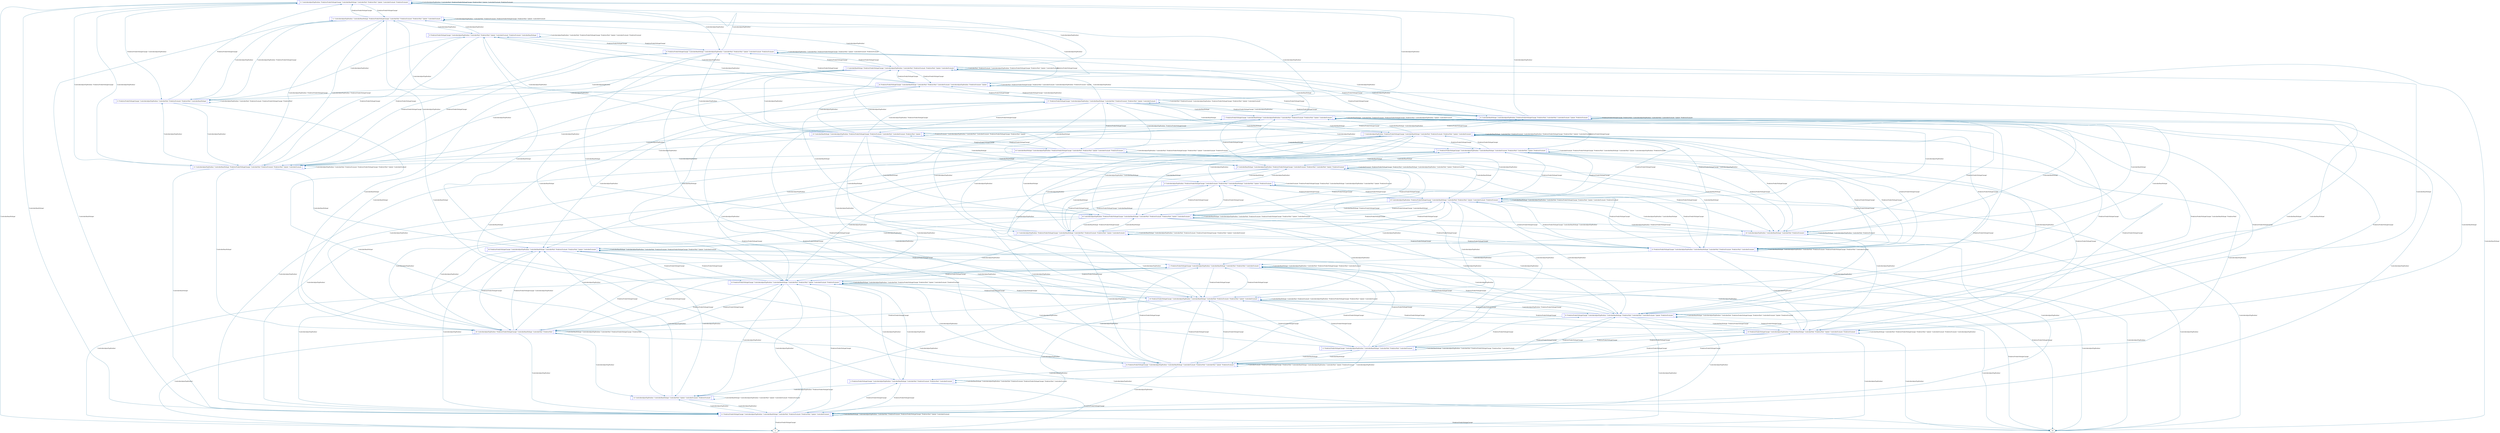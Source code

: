 digraph visited_states {
graph [nodesep=1.5, ranksep=1.5];
1 [shape = record, color = "blue", fontsize = 12, label = "|{1 'PredictorPredictVoltageChange' 'ControllerReadVoltage' 'ControllerAdjustTapPosition' 'ControllerWait' 'PredictorEvaluate' 'PredictorWait' 'Update' 'ControllerEvaluate' }|"];
3 [shape = record, color = "blue", fontsize = 12, label = "|{3 'ControllerReadVoltage' 'PredictorPredictVoltageChange' 'ControllerAdjustTapPosition' 'ControllerWait' 'PredictorEvaluate' 'PredictorWait' 'Update' 'ControllerEvaluate' }|"];
4 [shape = record, color = "blue", fontsize = 12, label = "|{4 'PredictorPredictVoltageChange' 'ControllerAdjustTapPosition' 'ControllerReadVoltage' 'ControllerWait' 'PredictorEvaluate' 'PredictorWait' 'ControllerEvaluate' }|"];
5 [shape = record, color = "blue", fontsize = 12, label = "|{5 'PredictorPredictVoltageChange' 'ControllerAdjustTapPosition' 'ControllerReadVoltage' 'ControllerWait' 'PredictorWait' 'ControllerEvaluate' }|"];
6 [shape = record, color = "blue", fontsize = 12, label = "|{6 'ControllerAdjustTapPosition' 'PredictorPredictVoltageChange' 'ControllerEvaluate' 'PredictorWait' 'ControllerReadVoltage' 'ControllerWait' 'Update' 'PredictorEvaluate' }|"];
7 [shape = record, color = "blue", fontsize = 12, label = "|{7 'ControllerAdjustTapPosition' 'PredictorPredictVoltageChange' 'ControllerReadVoltage' 'ControllerWait' 'PredictorEvaluate' 'PredictorWait' 'Update' 'ControllerEvaluate' }|"];
8 [shape = record, color = "blue", fontsize = 12, label = "|{8 'ControllerReadVoltage' 'ControllerAdjustTapPosition' 'PredictorPredictVoltageChange' 'ControllerEvaluate' 'PredictorWait' 'ControllerWait' 'Update' 'PredictorEvaluate' }|"];
9 [shape = record, color = "blue", fontsize = 12, label = "|{9 'PredictorPredictVoltageChange' 'ControllerAdjustTapPosition' 'ControllerWait' 'PredictorWait' 'Update' 'ControllerEvaluate' 'PredictorEvaluate' 'ControllerReadVoltage' }|"];
10 [shape = record, color = "blue", fontsize = 12, label = "|{10 'ControllerReadVoltage' 'ControllerAdjustTapPosition' 'PredictorPredictVoltageChange' 'PredictorEvaluate' 'ControllerWait' 'ControllerEvaluate' 'PredictorWait' 'Update' }|"];
11 [shape = record, color = "blue", fontsize = 12, label = "|{11 'ControllerAdjustTapPosition' 'ControllerReadVoltage' 'PredictorPredictVoltageChange' 'ControllerWait' 'PredictorEvaluate' 'PredictorWait' 'Update' 'ControllerEvaluate' }|"];
12 [shape = record, color = "blue", fontsize = 12, label = "|{12 'PredictorPredictVoltageChange' 'ControllerAdjustTapPosition' 'ControllerReadVoltage' 'ControllerWait' 'PredictorWait' 'ControllerEvaluate' }|"];
13 [shape = record, color = "blue", fontsize = 12, label = "|{13 'PredictorPredictVoltageChange' 'ControllerAdjustTapPosition' 'ControllerWait' 'PredictorEvaluate' 'PredictorWait' 'ControllerReadVoltage' }|"];
14 [shape = record, color = "blue", fontsize = 12, label = "|{14 'ControllerAdjustTapPosition' 'ControllerReadVoltage' 'ControllerWait' 'Update' 'ControllerEvaluate' 'PredictorEvaluate' }|"];
15 [shape = record, color = "blue", fontsize = 12, label = "|{15 'ControllerAdjustTapPosition' 'ControllerReadVoltage' 'PredictorPredictVoltageChange' 'ControllerWait' 'PredictorEvaluate' 'PredictorWait' 'Update' 'ControllerEvaluate' }|"];
16 [shape = record, color = "blue", fontsize = 12, label = "|{16 'ControllerReadVoltage' 'ControllerAdjustTapPosition' 'PredictorPredictVoltageChange' 'ControllerWait' 'PredictorWait' 'Update' 'ControllerEvaluate' 'PredictorEvaluate' }|"];
17 [shape = record, color = "blue", fontsize = 12, label = "|{17 'PredictorPredictVoltageChange' 'ControllerAdjustTapPosition' 'ControllerReadVoltage' 'ControllerEvaluate' 'PredictorWait' 'ControllerWait' 'Update' 'PredictorEvaluate' }|"];
18 [shape = record, color = "blue", fontsize = 12, label = "|{18 'ControllerAdjustTapPosition' 'ControllerReadVoltage' 'ControllerWait' 'PredictorEvaluate' }|"];
19 [shape = record, color = "blue", fontsize = 12, label = "|{19 'PredictorPredictVoltageChange' 'ControllerAdjustTapPosition' 'ControllerReadVoltage' 'ControllerWait' 'PredictorWait' 'Update' 'ControllerEvaluate' 'PredictorEvaluate' }|"];
20 [shape = record, color = "blue", fontsize = 12, label = "|{20 'PredictorPredictVoltageChange' 'ControllerAdjustTapPosition' 'ControllerReadVoltage' 'ControllerWait' 'PredictorWait' 'Update' 'ControllerEvaluate' 'PredictorEvaluate' }|"];
21 [shape = record, color = "blue", fontsize = 12, label = "|{21 'ControllerAdjustTapPosition' 'PredictorPredictVoltageChange' 'ControllerReadVoltage' 'ControllerWait' 'PredictorWait' 'Update' 'ControllerEvaluate' 'PredictorEvaluate' }|"];
22 [shape = record, color = "blue", fontsize = 12, label = "|{22 'ControllerAdjustTapPosition' 'PredictorPredictVoltageChange' 'ControllerReadVoltage' 'ControllerWait' 'PredictorEvaluate' 'PredictorWait' 'Update' 'ControllerEvaluate' }|"];
23 [shape = record, color = "blue", fontsize = 12, label = "|{23 'PredictorPredictVoltageChange' 'ControllerAdjustTapPosition' 'ControllerReadVoltage' 'ControllerWait' 'PredictorEvaluate' 'PredictorWait' 'ControllerEvaluate' }|"];
24 [shape = record, color = "blue", fontsize = 12, label = "|{24 'PredictorPredictVoltageChange' 'ControllerAdjustTapPosition' 'ControllerReadVoltage' 'ControllerEvaluate' 'PredictorWait' 'ControllerWait' 'Update' 'PredictorEvaluate' }|"];
25 [shape = record, color = "blue", fontsize = 12, label = "|{25 'ControllerReadVoltage' 'ControllerAdjustTapPosition' 'PredictorPredictVoltageChange' 'PredictorWait' 'ControllerWait' 'ControllerEvaluate' 'Update' 'PredictorEvaluate' }|"];
26 [shape = record, color = "blue", fontsize = 12, label = "|{26 'ControllerAdjustTapPosition' 'PredictorPredictVoltageChange' 'ControllerReadVoltage' 'ControllerWait' 'PredictorWait' }|"];
27 [shape = record, color = "blue", fontsize = 12, label = "|{27 'PredictorPredictVoltageChange' 'ControllerAdjustTapPosition' 'ControllerReadVoltage' 'ControllerWait' 'PredictorEvaluate' 'PredictorWait' 'Update' 'ControllerEvaluate' }|"];
28 [shape = record, color = "blue", fontsize = 12, label = "|{28 'ControllerAdjustTapPosition' 'PredictorPredictVoltageChange' 'ControllerReadVoltage' 'ControllerWait' 'PredictorEvaluate' 'PredictorWait' 'Update' 'ControllerEvaluate' }|"];
29 [shape = record, color = "blue", fontsize = 12, label = "|{29 'ControllerAdjustTapPosition' 'PredictorPredictVoltageChange' 'ControllerReadVoltage' 'ControllerWait' 'PredictorWait' 'Update' 'ControllerEvaluate' 'PredictorEvaluate' }|"];
30 [shape = record, color = "blue", fontsize = 12, label = "|{30 'PredictorPredictVoltageChange' 'ControllerAdjustTapPosition' 'ControllerReadVoltage' 'ControllerWait' 'PredictorEvaluate' 'PredictorWait' 'Update' 'ControllerEvaluate' }|"];
31 [shape = record, color = "blue", fontsize = 12, label = "|{31 'PredictorPredictVoltageChange' 'ControllerAdjustTapPosition' 'ControllerReadVoltage' 'ControllerWait' 'PredictorEvaluate' 'PredictorWait' 'Update' 'ControllerEvaluate' }|"];
32 [shape = record, color = "blue", fontsize = 12, label = "|{32 'PredictorPredictVoltageChange' 'ControllerReadVoltage' 'ControllerAdjustTapPosition' 'ControllerWait' 'PredictorWait' 'Update' 'ControllerEvaluate' 'PredictorEvaluate' }|"];
34 [shape = record, color = "blue", fontsize = 12, label = "|{34 'PredictorPredictVoltageChange' 'ControllerReadVoltage' 'ControllerWait' 'PredictorWait' 'ControllerEvaluate' 'ControllerAdjustTapPosition' 'PredictorEvaluate' 'Update' }|"];
35 [shape = record, color = "blue", fontsize = 12, label = "|{35 'PredictorPredictVoltageChange' 'ControllerAdjustTapPosition' 'ControllerReadVoltage' 'PredictorWait' 'ControllerWait' 'ControllerEvaluate' 'Update' 'PredictorEvaluate' }|"];
36 [shape = record, color = "blue", fontsize = 12, label = "|{36 'PredictorPredictVoltageChange' 'ControllerAdjustTapPosition' 'ControllerReadVoltage' 'ControllerWait' 'PredictorEvaluate' 'PredictorWait' 'Update' 'ControllerEvaluate' }|"];


10 -> 10 [color = "#006391", label="'PredictorEvaluate' 'ControllerAdjustTapPosition' 'ControllerWait' 'ControllerEvaluate' 'PredictorPredictVoltageChange' 'PredictorWait' 'Update'", fontsize=12];

10 -> 22 [color = "#006391", label="'ControllerReadVoltage'", fontsize=12];

10 -> 28 [color = "#006391", label="'ControllerReadVoltage'", fontsize=12];

10 -> 15 [color = "#006391", label="'ControllerAdjustTapPosition'", fontsize=12];

10 -> 3 [color = "#006391", label="'ControllerAdjustTapPosition'", fontsize=12];

10 -> 27 [color = "#006391", label="'ControllerAdjustTapPosition' 'PredictorPredictVoltageChange'", fontsize=12];

10 -> 16 [color = "#006391", label="'PredictorPredictVoltageChange'", fontsize=12];

22 -> 22 [color = "#006391", label="'ControllerReadVoltage' 'ControllerAdjustTapPosition' 'ControllerWait' 'PredictorEvaluate' 'PredictorPredictVoltageChange' 'PredictorWait' 'Update' 'ControllerEvaluate'", fontsize=12];

22 -> 28 [color = "#006391", label="'ControllerReadVoltage'", fontsize=12];

22 -> 36 [color = "#006391", label="'ControllerAdjustTapPosition'", fontsize=12];

22 -> 30 [color = "#006391", label="'ControllerAdjustTapPosition'", fontsize=12];

22 -> 1 [color = "#006391", label="'ControllerAdjustTapPosition'", fontsize=12];

22 -> 7 [color = "#006391", label="'ControllerAdjustTapPosition'", fontsize=12];

1 -> 1 [color = "#006391", label="'ControllerReadVoltage' 'ControllerWait' 'PredictorEvaluate' 'PredictorPredictVoltageChange' 'PredictorWait' 'ControllerAdjustTapPosition' 'Update' 'ControllerEvaluate'", fontsize=12];

1 -> 31 [color = "#006391", label="'ControllerAdjustTapPosition'", fontsize=12];

1 -> 36 [color = "#006391", label="'ControllerAdjustTapPosition'", fontsize=12];

1 -> 30 [color = "#006391", label="'ControllerAdjustTapPosition'", fontsize=12];

1 -> 19 [color = "#006391", label="'PredictorPredictVoltageChange'", fontsize=12];

1 -> 35 [color = "#006391", label="'PredictorPredictVoltageChange'", fontsize=12];

1 -> 24 [color = "#006391", label="'PredictorPredictVoltageChange'", fontsize=12];

28 -> 22 [color = "#006391", label="'ControllerReadVoltage' 'PredictorPredictVoltageChange'", fontsize=12];

28 -> 28 [color = "#006391", label="'ControllerReadVoltage' 'ControllerAdjustTapPosition' 'ControllerWait' 'PredictorEvaluate' 'PredictorPredictVoltageChange' 'PredictorWait' 'Update' 'ControllerEvaluate'", fontsize=12];

28 -> 36 [color = "#006391", label="'ControllerAdjustTapPosition'", fontsize=12];

28 -> 30 [color = "#006391", label="'ControllerAdjustTapPosition'", fontsize=12];

28 -> 1 [color = "#006391", label="'ControllerAdjustTapPosition'", fontsize=12];

28 -> 7 [color = "#006391", label="'ControllerAdjustTapPosition' 'ControllerReadVoltage'", fontsize=12];

15 -> 36 [color = "#006391", label="'ControllerReadVoltage'", fontsize=12];

15 -> 13 [color = "#006391", label="'ControllerAdjustTapPosition'", fontsize=12];

15 -> 11 [color = "#006391", label="'ControllerAdjustTapPosition' 'PredictorPredictVoltageChange'", fontsize=12];

15 -> 15 [color = "#006391", label="'ControllerAdjustTapPosition' 'ControllerWait' 'PredictorEvaluate' 'PredictorPredictVoltageChange' 'PredictorWait' 'Update' 'ControllerEvaluate'", fontsize=12];

15 -> 32 [color = "#006391", label="'PredictorPredictVoltageChange'", fontsize=12];

15 -> 9 [color = "#006391", label="'PredictorPredictVoltageChange'", fontsize=12];

3 -> 30 [color = "#006391", label="'ControllerReadVoltage'", fontsize=12];

3 -> 13 [color = "#006391", label="'ControllerAdjustTapPosition'", fontsize=12];

3 -> 11 [color = "#006391", label="'ControllerAdjustTapPosition'", fontsize=12];

3 -> 15 [color = "#006391", label="'ControllerAdjustTapPosition'", fontsize=12];

3 -> 3 [color = "#006391", label="'ControllerWait' 'PredictorEvaluate' 'ControllerAdjustTapPosition' 'PredictorPredictVoltageChange' 'PredictorWait' 'Update' 'ControllerEvaluate'", fontsize=12];

3 -> 1 [color = "#006391", label="'ControllerReadVoltage'", fontsize=12];

27 -> 1 [color = "#006391", label="'ControllerReadVoltage'", fontsize=12];

27 -> 11 [color = "#006391", label="'ControllerAdjustTapPosition'", fontsize=12];

27 -> 15 [color = "#006391", label="'ControllerAdjustTapPosition'", fontsize=12];

27 -> 3 [color = "#006391", label="'ControllerAdjustTapPosition'", fontsize=12];

27 -> 27 [color = "#006391", label="'ControllerWait' 'PredictorEvaluate' 'ControllerAdjustTapPosition' 'PredictorPredictVoltageChange' 'PredictorWait' 'Update' 'ControllerEvaluate'", fontsize=12];

27 -> 7 [color = "#006391", label="'ControllerReadVoltage'", fontsize=12];

27 -> 25 [color = "#006391", label="'PredictorPredictVoltageChange' 'ControllerAdjustTapPosition'", fontsize=12];

27 -> 10 [color = "#006391", label="'PredictorPredictVoltageChange'", fontsize=12];

27 -> 28 [color = "#006391", label="'ControllerReadVoltage'", fontsize=12];

16 -> 29 [color = "#006391", label="'ControllerReadVoltage'", fontsize=12];

16 -> 28 [color = "#006391", label="'ControllerReadVoltage'", fontsize=12];

16 -> 15 [color = "#006391", label="'ControllerAdjustTapPosition'", fontsize=12];

16 -> 3 [color = "#006391", label="'ControllerAdjustTapPosition'", fontsize=12];

16 -> 25 [color = "#006391", label="'ControllerAdjustTapPosition'", fontsize=12];

16 -> 27 [color = "#006391", label="'ControllerAdjustTapPosition' 'PredictorPredictVoltageChange'", fontsize=12];

16 -> 16 [color = "#006391", label="'ControllerAdjustTapPosition' 'ControllerWait' 'PredictorPredictVoltageChange' 'PredictorWait' 'Update' 'ControllerEvaluate' 'PredictorEvaluate'", fontsize=12];

16 -> 10 [color = "#006391", label="'PredictorPredictVoltageChange'", fontsize=12];

16 -> 23 [color = "#006391", label="'ControllerReadVoltage'", fontsize=12];

16 -> 32 [color = "#006391", label="'ControllerAdjustTapPosition'", fontsize=12];

36 -> 36 [color = "#006391", label="'ControllerReadVoltage' 'ControllerAdjustTapPosition' 'ControllerWait' 'PredictorEvaluate' 'PredictorPredictVoltageChange' 'PredictorWait' 'Update' 'ControllerEvaluate'", fontsize=12];

36 -> 14 [color = "#006391", label="'ControllerAdjustTapPosition'", fontsize=12];

36 -> 31 [color = "#006391", label="'ControllerAdjustTapPosition'", fontsize=12];

30 -> 30 [color = "#006391", label="'ControllerReadVoltage' 'ControllerWait' 'PredictorEvaluate' 'ControllerAdjustTapPosition' 'PredictorPredictVoltageChange' 'PredictorWait' 'Update' 'ControllerEvaluate'", fontsize=12];

30 -> 14 [color = "#006391", label="'ControllerAdjustTapPosition'", fontsize=12];

30 -> 31 [color = "#006391", label="'ControllerAdjustTapPosition'", fontsize=12];

30 -> 36 [color = "#006391", label="'ControllerAdjustTapPosition'", fontsize=12];

7 -> 7 [color = "#006391", label="'ControllerReadVoltage' 'ControllerWait' 'PredictorEvaluate' 'ControllerAdjustTapPosition' 'PredictorPredictVoltageChange' 'PredictorWait' 'Update' 'ControllerEvaluate'", fontsize=12];

7 -> 1 [color = "#006391", label="'ControllerReadVoltage' 'ControllerAdjustTapPosition'", fontsize=12];

7 -> 31 [color = "#006391", label="'ControllerAdjustTapPosition'", fontsize=12];

7 -> 36 [color = "#006391", label="'ControllerAdjustTapPosition'", fontsize=12];

7 -> 30 [color = "#006391", label="'ControllerAdjustTapPosition'", fontsize=12];

7 -> 28 [color = "#006391", label="'ControllerReadVoltage'", fontsize=12];

30 -> 5 [color = "#006391", label="'PredictorPredictVoltageChange'", fontsize=12];

30 -> 35 [color = "#006391", label="'PredictorPredictVoltageChange'", fontsize=12];

30 -> 24 [color = "#006391", label="'PredictorPredictVoltageChange'", fontsize=12];

7 -> 23 [color = "#006391", label="'PredictorPredictVoltageChange'", fontsize=12];

7 -> 29 [color = "#006391", label="'PredictorPredictVoltageChange'", fontsize=12];

7 -> 17 [color = "#006391", label="'PredictorPredictVoltageChange'", fontsize=12];

22 -> 23 [color = "#006391", label="'PredictorPredictVoltageChange'", fontsize=12];

22 -> 29 [color = "#006391", label="'PredictorPredictVoltageChange'", fontsize=12];

22 -> 6 [color = "#006391", label="'PredictorPredictVoltageChange' 'ControllerReadVoltage'", fontsize=12];

17 -> 17 [color = "#006391", label="'ControllerEvaluate' 'PredictorPredictVoltageChange' 'PredictorWait' 'ControllerReadVoltage' 'ControllerWait' 'Update' 'ControllerAdjustTapPosition' 'PredictorEvaluate'", fontsize=12];

17 -> 23 [color = "#006391", label="'PredictorPredictVoltageChange'", fontsize=12];

17 -> 29 [color = "#006391", label="'PredictorPredictVoltageChange'", fontsize=12];

17 -> 7 [color = "#006391", label="'PredictorPredictVoltageChange'", fontsize=12];

31 -> 31 [color = "#006391", label="'ControllerReadVoltage' 'ControllerAdjustTapPosition' 'ControllerWait' 'PredictorEvaluate' 'PredictorPredictVoltageChange' 'PredictorWait' 'Update' 'ControllerEvaluate'", fontsize=12];

31 -> 14 [color = "#006391", label="'ControllerAdjustTapPosition'", fontsize=12];

31 -> 36 [color = "#006391", label="'ControllerAdjustTapPosition'", fontsize=12];

31 -> 2 [color = "#006391", label="'PredictorPredictVoltageChange'", fontsize=12];

31 -> 4 [color = "#006391", label="'PredictorPredictVoltageChange'", fontsize=12];

1 -> 12 [color = "#006391", label="'PredictorPredictVoltageChange'", fontsize=12];

12 -> 24 [color = "#006391", label="'ControllerReadVoltage'", fontsize=12];

12 -> 12 [color = "#006391", label="'ControllerReadVoltage' 'ControllerAdjustTapPosition' 'ControllerWait' 'PredictorPredictVoltageChange' 'PredictorWait' 'ControllerEvaluate'", fontsize=12];

12 -> 4 [color = "#006391", label="'ControllerAdjustTapPosition'", fontsize=12];

12 -> 20 [color = "#006391", label="'ControllerAdjustTapPosition'", fontsize=12];

12 -> 19 [color = "#006391", label="'PredictorPredictVoltageChange'", fontsize=12];

12 -> 35 [color = "#006391", label="'PredictorPredictVoltageChange'", fontsize=12];

12 -> 1 [color = "#006391", label="'PredictorPredictVoltageChange'", fontsize=12];

31 -> 33 [color = "#006391", label="'PredictorPredictVoltageChange'", fontsize=12];

31 -> 20 [color = "#006391", label="'PredictorPredictVoltageChange'", fontsize=12];

36 -> 33 [color = "#006391", label="'PredictorPredictVoltageChange'", fontsize=12];

36 -> 26 [color = "#006391", label="'PredictorPredictVoltageChange'", fontsize=12];

36 -> 20 [color = "#006391", label="'PredictorPredictVoltageChange'", fontsize=12];

36 -> 5 [color = "#006391", label="'PredictorPredictVoltageChange'", fontsize=12];

30 -> 26 [color = "#006391", label="'PredictorPredictVoltageChange'", fontsize=12];

30 -> 20 [color = "#006391", label="'PredictorPredictVoltageChange'", fontsize=12];

5 -> 5 [color = "#006391", label="'ControllerReadVoltage' 'ControllerAdjustTapPosition' 'ControllerWait' 'PredictorPredictVoltageChange' 'PredictorWait' 'ControllerEvaluate'", fontsize=12];

5 -> 2 [color = "#006391", label="'ControllerAdjustTapPosition'", fontsize=12];

5 -> 33 [color = "#006391", label="'ControllerAdjustTapPosition'", fontsize=12];

5 -> 26 [color = "#006391", label="'PredictorPredictVoltageChange'", fontsize=12];

5 -> 30 [color = "#006391", label="'PredictorPredictVoltageChange'", fontsize=12];

5 -> 20 [color = "#006391", label="'PredictorPredictVoltageChange'", fontsize=12];

30 -> 19 [color = "#006391", label="'PredictorPredictVoltageChange'", fontsize=12];

19 -> 19 [color = "#006391", label="'ControllerReadVoltage' 'ControllerWait' 'PredictorPredictVoltageChange' 'PredictorWait' 'Update' 'ControllerEvaluate' 'PredictorEvaluate' 'ControllerAdjustTapPosition'", fontsize=12];

19 -> 2 [color = "#006391", label="'ControllerAdjustTapPosition'", fontsize=12];

19 -> 33 [color = "#006391", label="'ControllerAdjustTapPosition'", fontsize=12];

19 -> 5 [color = "#006391", label="'ControllerAdjustTapPosition'", fontsize=12];

19 -> 35 [color = "#006391", label="'PredictorPredictVoltageChange'", fontsize=12];

19 -> 30 [color = "#006391", label="'PredictorPredictVoltageChange'", fontsize=12];

19 -> 24 [color = "#006391", label="'PredictorPredictVoltageChange'", fontsize=12];

24 -> 24 [color = "#006391", label="'ControllerEvaluate' 'PredictorPredictVoltageChange' 'PredictorWait' 'ControllerReadVoltage' 'ControllerAdjustTapPosition' 'ControllerWait' 'Update' 'PredictorEvaluate'", fontsize=12];

24 -> 19 [color = "#006391", label="'PredictorPredictVoltageChange'", fontsize=12];

24 -> 35 [color = "#006391", label="'PredictorPredictVoltageChange'", fontsize=12];

24 -> 30 [color = "#006391", label="'PredictorPredictVoltageChange'", fontsize=12];

19 -> 1 [color = "#006391", label="'PredictorPredictVoltageChange'", fontsize=12];

35 -> 35 [color = "#006391", label="'ControllerReadVoltage' 'ControllerAdjustTapPosition' 'ControllerWait' 'PredictorPredictVoltageChange' 'PredictorWait' 'ControllerEvaluate' 'Update' 'PredictorEvaluate'", fontsize=12];

35 -> 19 [color = "#006391", label="'ControllerReadVoltage' 'PredictorPredictVoltageChange'", fontsize=12];

35 -> 2 [color = "#006391", label="'ControllerAdjustTapPosition'", fontsize=12];

35 -> 33 [color = "#006391", label="'ControllerAdjustTapPosition'", fontsize=12];

35 -> 26 [color = "#006391", label="'ControllerAdjustTapPosition'", fontsize=12];

35 -> 1 [color = "#006391", label="'PredictorPredictVoltageChange' 'ControllerReadVoltage' 'PredictorWait'", fontsize=12];

35 -> 24 [color = "#006391", label="'PredictorPredictVoltageChange'", fontsize=12];

35 -> 31 [color = "#006391", label="'ControllerAdjustTapPosition'", fontsize=12];

35 -> 36 [color = "#006391", label="'ControllerAdjustTapPosition'", fontsize=12];

35 -> 30 [color = "#006391", label="'ControllerAdjustTapPosition' 'PredictorPredictVoltageChange'", fontsize=12];

24 -> 1 [color = "#006391", label="'PredictorPredictVoltageChange'", fontsize=12];

24 -> 12 [color = "#006391", label="'ControllerReadVoltage'", fontsize=12];

24 -> 4 [color = "#006391", label="'ControllerAdjustTapPosition'", fontsize=12];

24 -> 31 [color = "#006391", label="'ControllerAdjustTapPosition'", fontsize=12];

24 -> 20 [color = "#006391", label="'ControllerAdjustTapPosition'", fontsize=12];

1 -> 7 [color = "#006391", label="'ControllerReadVoltage'", fontsize=12];

4 -> 4 [color = "#006391", label="'ControllerReadVoltage' 'ControllerAdjustTapPosition' 'ControllerWait' 'PredictorEvaluate' 'PredictorPredictVoltageChange' 'PredictorWait' 'ControllerEvaluate'", fontsize=12];

4 -> 14 [color = "#006391", label="'ControllerAdjustTapPosition' 'PredictorPredictVoltageChange'", fontsize=12];

4 -> 20 [color = "#006391", label="'ControllerAdjustTapPosition'", fontsize=12];

4 -> 2 [color = "#006391", label="'PredictorPredictVoltageChange'", fontsize=12];

28 -> 23 [color = "#006391", label="'PredictorPredictVoltageChange'", fontsize=12];

28 -> 29 [color = "#006391", label="'PredictorPredictVoltageChange' 'ControllerReadVoltage'", fontsize=12];

28 -> 6 [color = "#006391", label="'PredictorPredictVoltageChange'", fontsize=12];

28 -> 26 [color = "#006391", label="'ControllerAdjustTapPosition'", fontsize=12];

28 -> 18 [color = "#006391", label="'ControllerAdjustTapPosition' 'PredictorPredictVoltageChange'", fontsize=12];

6 -> 6 [color = "#006391", label="'ControllerEvaluate' 'PredictorPredictVoltageChange' 'PredictorWait' 'ControllerReadVoltage' 'ControllerAdjustTapPosition' 'ControllerWait' 'Update' 'PredictorEvaluate'", fontsize=12];

6 -> 23 [color = "#006391", label="'PredictorPredictVoltageChange'", fontsize=12];

6 -> 29 [color = "#006391", label="'PredictorPredictVoltageChange'", fontsize=12];

6 -> 28 [color = "#006391", label="'PredictorPredictVoltageChange'", fontsize=12];

6 -> 22 [color = "#006391", label="'PredictorPredictVoltageChange'", fontsize=12];

6 -> 20 [color = "#006391", label="'ControllerAdjustTapPosition'", fontsize=12];

6 -> 12 [color = "#006391", label="'ControllerAdjustTapPosition'", fontsize=12];

6 -> 8 [color = "#006391", label="'ControllerAdjustTapPosition'", fontsize=12];

28 -> 31 [color = "#006391", label="'ControllerAdjustTapPosition'", fontsize=12];

28 -> 8 [color = "#006391", label="'PredictorPredictVoltageChange'", fontsize=12];

13 -> 14 [color = "#006391", label="'ControllerReadVoltage'", fontsize=12];

13 -> 13 [color = "#006391", label="'ControllerAdjustTapPosition' 'ControllerWait' 'PredictorEvaluate' 'PredictorPredictVoltageChange' 'PredictorWait'", fontsize=12];

13 -> 11 [color = "#006391", label="'ControllerAdjustTapPosition' 'PredictorPredictVoltageChange'", fontsize=12];

13 -> 15 [color = "#006391", label="'ControllerAdjustTapPosition'", fontsize=12];

11 -> 31 [color = "#006391", label="'ControllerReadVoltage'", fontsize=12];

11 -> 13 [color = "#006391", label="'ControllerAdjustTapPosition'", fontsize=12];

11 -> 11 [color = "#006391", label="'ControllerAdjustTapPosition' 'ControllerWait' 'PredictorEvaluate' 'PredictorPredictVoltageChange' 'PredictorWait' 'Update' 'ControllerEvaluate'", fontsize=12];

11 -> 15 [color = "#006391", label="'ControllerAdjustTapPosition' 'PredictorPredictVoltageChange'", fontsize=12];

15 -> 31 [color = "#006391", label="'ControllerReadVoltage'", fontsize=12];

8 -> 8 [color = "#006391", label="'ControllerEvaluate' 'PredictorPredictVoltageChange' 'PredictorWait' 'ControllerReadVoltage' 'ControllerAdjustTapPosition' 'ControllerWait' 'Update' 'PredictorEvaluate'", fontsize=12];

8 -> 23 [color = "#006391", label="'PredictorPredictVoltageChange'", fontsize=12];

8 -> 18 [color = "#006391", label="'PredictorPredictVoltageChange'", fontsize=12];

8 -> 28 [color = "#006391", label="'PredictorPredictVoltageChange'", fontsize=12];

8 -> 17 [color = "#006391", label="'ControllerReadVoltage'", fontsize=12];

8 -> 20 [color = "#006391", label="'ControllerAdjustTapPosition'", fontsize=12];

8 -> 12 [color = "#006391", label="'ControllerAdjustTapPosition'", fontsize=12];

26 -> 26 [color = "#006391", label="'ControllerReadVoltage' 'ControllerAdjustTapPosition' 'ControllerWait' 'PredictorPredictVoltageChange' 'PredictorWait'", fontsize=12];

26 -> 14 [color = "#006391", label="'ControllerAdjustTapPosition'", fontsize=12];

26 -> 2 [color = "#006391", label="'ControllerAdjustTapPosition'", fontsize=12];

26 -> 33 [color = "#006391", label="'ControllerAdjustTapPosition'", fontsize=12];

26 -> 5 [color = "#006391", label="'PredictorPredictVoltageChange'", fontsize=12];

26 -> 36 [color = "#006391", label="'PredictorPredictVoltageChange' 'ControllerAdjustTapPosition'", fontsize=12];

26 -> 20 [color = "#006391", label="'PredictorPredictVoltageChange'", fontsize=12];

20 -> 20 [color = "#006391", label="'ControllerReadVoltage' 'ControllerAdjustTapPosition' 'ControllerWait' 'PredictorPredictVoltageChange' 'PredictorWait' 'Update' 'ControllerEvaluate' 'PredictorEvaluate'", fontsize=12];

20 -> 4 [color = "#006391", label="'ControllerAdjustTapPosition'", fontsize=12];

20 -> 5 [color = "#006391", label="'PredictorPredictVoltageChange'", fontsize=12];

20 -> 26 [color = "#006391", label="'PredictorPredictVoltageChange'", fontsize=12];

20 -> 36 [color = "#006391", label="'PredictorPredictVoltageChange'", fontsize=12];

13 -> 21 [color = "#006391", label="'PredictorPredictVoltageChange'", fontsize=12];

26 -> 31 [color = "#006391", label="'ControllerAdjustTapPosition'", fontsize=12];

21 -> 2 [color = "#006391", label="'ControllerReadVoltage'", fontsize=12];

21 -> 21 [color = "#006391", label="'ControllerAdjustTapPosition' 'ControllerWait' 'PredictorPredictVoltageChange' 'PredictorWait' 'Update' 'ControllerEvaluate' 'PredictorEvaluate'", fontsize=12];

21 -> 32 [color = "#006391", label="'ControllerAdjustTapPosition'", fontsize=12];

21 -> 13 [color = "#006391", label="'PredictorPredictVoltageChange' 'ControllerAdjustTapPosition'", fontsize=12];

21 -> 11 [color = "#006391", label="'PredictorPredictVoltageChange'", fontsize=12];

11 -> 21 [color = "#006391", label="'PredictorPredictVoltageChange'", fontsize=12];

9 -> 20 [color = "#006391", label="'ControllerReadVoltage'", fontsize=12];

9 -> 13 [color = "#006391", label="'ControllerAdjustTapPosition'", fontsize=12];

9 -> 11 [color = "#006391", label="'ControllerAdjustTapPosition'", fontsize=12];

9 -> 9 [color = "#006391", label="'ControllerAdjustTapPosition' 'ControllerWait' 'PredictorPredictVoltageChange' 'PredictorWait' 'Update' 'ControllerEvaluate' 'PredictorEvaluate'", fontsize=12];

9 -> 32 [color = "#006391", label="'PredictorPredictVoltageChange'", fontsize=12];

9 -> 15 [color = "#006391", label="'PredictorPredictVoltageChange'", fontsize=12];

32 -> 5 [color = "#006391", label="'ControllerReadVoltage'", fontsize=12];

32 -> 21 [color = "#006391", label="'ControllerAdjustTapPosition'", fontsize=12];

32 -> 32 [color = "#006391", label="'ControllerAdjustTapPosition' 'ControllerWait' 'PredictorPredictVoltageChange' 'PredictorWait' 'Update' 'ControllerEvaluate' 'PredictorEvaluate'", fontsize=12];

32 -> 15 [color = "#006391", label="'PredictorPredictVoltageChange' 'ControllerAdjustTapPosition'", fontsize=12];

32 -> 9 [color = "#006391", label="'PredictorPredictVoltageChange'", fontsize=12];

32 -> 26 [color = "#006391", label="'ControllerReadVoltage'", fontsize=12];

15 -> 26 [color = "#006391", label="'ControllerReadVoltage'", fontsize=12];

15 -> 21 [color = "#006391", label="'ControllerAdjustTapPosition'", fontsize=12];

14 -> 14 [color = "#006391", label="'ControllerReadVoltage' 'ControllerAdjustTapPosition' 'ControllerWait' 'Update' 'ControllerEvaluate' 'PredictorEvaluate'", fontsize=12];

14 -> 31 [color = "#006391", label="'ControllerAdjustTapPosition'", fontsize=12];

14 -> 36 [color = "#006391", label="'ControllerAdjustTapPosition'", fontsize=12];

3 -> 32 [color = "#006391", label="'PredictorPredictVoltageChange'", fontsize=12];

3 -> 34 [color = "#006391", label="'PredictorPredictVoltageChange'", fontsize=12];

34 -> 20 [color = "#006391", label="'ControllerReadVoltage'", fontsize=12];

34 -> 13 [color = "#006391", label="'ControllerAdjustTapPosition'", fontsize=12];

34 -> 11 [color = "#006391", label="'ControllerAdjustTapPosition'", fontsize=12];

34 -> 9 [color = "#006391", label="'ControllerAdjustTapPosition'", fontsize=12];

34 -> 34 [color = "#006391", label="'ControllerWait' 'PredictorPredictVoltageChange' 'PredictorWait' 'ControllerEvaluate' 'ControllerAdjustTapPosition' 'PredictorEvaluate' 'Update'", fontsize=12];

34 -> 32 [color = "#006391", label="'PredictorPredictVoltageChange'", fontsize=12];

34 -> 3 [color = "#006391", label="'PredictorPredictVoltageChange'", fontsize=12];

3 -> 21 [color = "#006391", label="'ControllerAdjustTapPosition'", fontsize=12];

34 -> 24 [color = "#006391", label="'ControllerReadVoltage'", fontsize=12];

34 -> 12 [color = "#006391", label="'ControllerReadVoltage'", fontsize=12];

3 -> 25 [color = "#006391", label="'PredictorPredictVoltageChange'", fontsize=12];

27 -> 34 [color = "#006391", label="'PredictorPredictVoltageChange' 'ControllerAdjustTapPosition'", fontsize=12];

34 -> 25 [color = "#006391", label="'PredictorPredictVoltageChange'", fontsize=12];

34 -> 27 [color = "#006391", label="'PredictorPredictVoltageChange'", fontsize=12];

25 -> 25 [color = "#006391", label="'PredictorPredictVoltageChange' 'PredictorWait' 'ControllerAdjustTapPosition' 'ControllerWait' 'ControllerEvaluate' 'Update' 'PredictorEvaluate'", fontsize=12];

25 -> 27 [color = "#006391", label="'PredictorPredictVoltageChange'", fontsize=12];

25 -> 34 [color = "#006391", label="'PredictorPredictVoltageChange'", fontsize=12];

7 -> 19 [color = "#006391", label="'PredictorPredictVoltageChange'", fontsize=12];

7 -> 18 [color = "#006391", label="'PredictorPredictVoltageChange'", fontsize=12];

17 -> 8 [color = "#006391", label="'ControllerReadVoltage'", fontsize=12];

17 -> 31 [color = "#006391", label="'ControllerAdjustTapPosition'", fontsize=12];

17 -> 20 [color = "#006391", label="'ControllerAdjustTapPosition'", fontsize=12];

17 -> 24 [color = "#006391", label="'ControllerAdjustTapPosition'", fontsize=12];

17 -> 19 [color = "#006391", label="'PredictorPredictVoltageChange'", fontsize=12];

17 -> 18 [color = "#006391", label="'PredictorPredictVoltageChange'", fontsize=12];

1 -> 18 [color = "#006391", label="'PredictorPredictVoltageChange'", fontsize=12];

1 -> 17 [color = "#006391", label="'PredictorPredictVoltageChange'", fontsize=12];

1 -> 8 [color = "#006391", label="'PredictorPredictVoltageChange'", fontsize=12];

25 -> 19 [color = "#006391", label="'ControllerReadVoltage'", fontsize=12];

25 -> 21 [color = "#006391", label="'ControllerAdjustTapPosition'", fontsize=12];

25 -> 32 [color = "#006391", label="'ControllerAdjustTapPosition'", fontsize=12];

25 -> 10 [color = "#006391", label="'PredictorPredictVoltageChange'", fontsize=12];

25 -> 18 [color = "#006391", label="'ControllerReadVoltage'", fontsize=12];

25 -> 15 [color = "#006391", label="'ControllerAdjustTapPosition'", fontsize=12];

25 -> 3 [color = "#006391", label="'ControllerAdjustTapPosition'", fontsize=12];

10 -> 25 [color = "#006391", label="'PredictorPredictVoltageChange'", fontsize=12];

27 -> 18 [color = "#006391", label="'ControllerReadVoltage'", fontsize=12];

27 -> 21 [color = "#006391", label="'ControllerAdjustTapPosition'", fontsize=12];

10 -> 17 [color = "#006391", label="'ControllerReadVoltage'", fontsize=12];

10 -> 8 [color = "#006391", label="'ControllerReadVoltage'", fontsize=12];

10 -> 11 [color = "#006391", label="'ControllerAdjustTapPosition'", fontsize=12];

10 -> 9 [color = "#006391", label="'ControllerAdjustTapPosition'", fontsize=12];

10 -> 34 [color = "#006391", label="'ControllerAdjustTapPosition'", fontsize=12];

27 -> 17 [color = "#006391", label="'ControllerReadVoltage'", fontsize=12];

27 -> 8 [color = "#006391", label="'ControllerReadVoltage'", fontsize=12];

27 -> 9 [color = "#006391", label="'ControllerAdjustTapPosition'", fontsize=12];

11 -> 4 [color = "#006391", label="'ControllerReadVoltage'", fontsize=12];

11 -> 9 [color = "#006391", label="'ControllerAdjustTapPosition'", fontsize=12];

27 -> 16 [color = "#006391", label="'PredictorPredictVoltageChange'", fontsize=12];

10 -> 6 [color = "#006391", label="'ControllerReadVoltage'", fontsize=12];

29 -> 29 [color = "#006391", label="'ControllerReadVoltage' 'ControllerAdjustTapPosition' 'ControllerWait' 'PredictorPredictVoltageChange' 'PredictorWait' 'Update' 'ControllerEvaluate' 'PredictorEvaluate'", fontsize=12];

29 -> 28 [color = "#006391", label="'ControllerReadVoltage' 'PredictorPredictVoltageChange'", fontsize=12];

29 -> 26 [color = "#006391", label="'ControllerAdjustTapPosition'", fontsize=12];

29 -> 35 [color = "#006391", label="'ControllerAdjustTapPosition'", fontsize=12];

29 -> 18 [color = "#006391", label="'ControllerAdjustTapPosition' 'ControllerReadVoltage'", fontsize=12];

29 -> 23 [color = "#006391", label="'PredictorPredictVoltageChange' 'ControllerReadVoltage' 'ControllerAdjustTapPosition'", fontsize=12];

29 -> 22 [color = "#006391", label="'PredictorPredictVoltageChange'", fontsize=12];

29 -> 6 [color = "#006391", label="'PredictorPredictVoltageChange'", fontsize=12];

29 -> 30 [color = "#006391", label="'ControllerAdjustTapPosition'", fontsize=12];

28 -> 35 [color = "#006391", label="'ControllerAdjustTapPosition'", fontsize=12];

3 -> 26 [color = "#006391", label="'ControllerReadVoltage'", fontsize=12];

3 -> 35 [color = "#006391", label="'ControllerReadVoltage'", fontsize=12];

25 -> 35 [color = "#006391", label="'ControllerReadVoltage'", fontsize=12];

16 -> 18 [color = "#006391", label="'ControllerReadVoltage'", fontsize=12];

21 -> 31 [color = "#006391", label="'ControllerReadVoltage'", fontsize=12];

21 -> 15 [color = "#006391", label="'ControllerAdjustTapPosition' 'PredictorPredictVoltageChange'", fontsize=12];

23 -> 23 [color = "#006391", label="'ControllerReadVoltage' 'ControllerAdjustTapPosition' 'ControllerWait' 'PredictorEvaluate' 'PredictorPredictVoltageChange' 'PredictorWait' 'ControllerEvaluate'", fontsize=12];

23 -> 5 [color = "#006391", label="'ControllerAdjustTapPosition'", fontsize=12];

23 -> 19 [color = "#006391", label="'ControllerAdjustTapPosition'", fontsize=12];

23 -> 33 [color = "#006391", label="'ControllerAdjustTapPosition'", fontsize=12];

32 -> 33 [color = "#006391", label="'ControllerReadVoltage'", fontsize=12];

25 -> 23 [color = "#006391", label="'ControllerReadVoltage'", fontsize=12];

19 -> 12 [color = "#006391", label="'PredictorPredictVoltageChange'", fontsize=12];

32 -> 3 [color = "#006391", label="'PredictorPredictVoltageChange'", fontsize=12];

32 -> 34 [color = "#006391", label="'PredictorPredictVoltageChange'", fontsize=12];

20 -> 30 [color = "#006391", label="'PredictorPredictVoltageChange'", fontsize=12];

20 -> 14 [color = "#006391", label="'ControllerAdjustTapPosition'", fontsize=12];

20 -> 31 [color = "#006391", label="'ControllerAdjustTapPosition'", fontsize=12];

8 -> 6 [color = "#006391", label="'ControllerReadVoltage'", fontsize=12];

5 -> 35 [color = "#006391", label="'PredictorPredictVoltageChange'", fontsize=12];

5 -> 24 [color = "#006391", label="'PredictorPredictVoltageChange'", fontsize=12];

35 -> 5 [color = "#006391", label="'PredictorPredictVoltageChange'", fontsize=12];

24 -> 5 [color = "#006391", label="'PredictorPredictVoltageChange'", fontsize=12];

8 -> 22 [color = "#006391", label="'ControllerReadVoltage'", fontsize=12];

30 -> 12 [color = "#006391", label="'PredictorPredictVoltageChange'", fontsize=12];

12 -> 5 [color = "#006391", label="'PredictorPredictVoltageChange'", fontsize=12];

12 -> 30 [color = "#006391", label="'PredictorPredictVoltageChange'", fontsize=12];

29 -> 7 [color = "#006391", label="'PredictorPredictVoltageChange' 'ControllerAdjustTapPosition'", fontsize=12];

29 -> 17 [color = "#006391", label="'PredictorPredictVoltageChange'", fontsize=12];

23 -> 29 [color = "#006391", label="'PredictorPredictVoltageChange'", fontsize=12];

23 -> 7 [color = "#006391", label="'PredictorPredictVoltageChange'", fontsize=12];

23 -> 17 [color = "#006391", label="'PredictorPredictVoltageChange'", fontsize=12];

29 -> 33 [color = "#006391", label="'ControllerAdjustTapPosition'", fontsize=12];

7 -> 26 [color = "#006391", label="'ControllerAdjustTapPosition'", fontsize=12];

7 -> 35 [color = "#006391", label="'ControllerAdjustTapPosition'", fontsize=12];

18 -> 18 [color = "#006391", label="'ControllerReadVoltage' 'ControllerAdjustTapPosition' 'ControllerWait' 'PredictorEvaluate'", fontsize=12];

18 -> 33 [color = "#006391", label="'ControllerAdjustTapPosition'", fontsize=12];

18 -> 26 [color = "#006391", label="'ControllerAdjustTapPosition'", fontsize=12];

18 -> 35 [color = "#006391", label="'ControllerAdjustTapPosition'", fontsize=12];

23 -> 22 [color = "#006391", label="'PredictorPredictVoltageChange'", fontsize=12];

23 -> 6 [color = "#006391", label="'PredictorPredictVoltageChange'", fontsize=12];

29 -> 5 [color = "#006391", label="'ControllerAdjustTapPosition'", fontsize=12];

29 -> 19 [color = "#006391", label="'ControllerAdjustTapPosition'", fontsize=12];

29 -> 1 [color = "#006391", label="'ControllerAdjustTapPosition'", fontsize=12];

22 -> 20 [color = "#006391", label="'ControllerAdjustTapPosition'", fontsize=12];

22 -> 24 [color = "#006391", label="'ControllerAdjustTapPosition'", fontsize=12];

22 -> 17 [color = "#006391", label="'ControllerAdjustTapPosition'", fontsize=12];

6 -> 24 [color = "#006391", label="'ControllerAdjustTapPosition'", fontsize=12];

6 -> 17 [color = "#006391", label="'ControllerAdjustTapPosition'", fontsize=12];

20 -> 33 [color = "#006391", label="'PredictorPredictVoltageChange'", fontsize=12];

4 -> 31 [color = "#006391", label="'PredictorPredictVoltageChange'", fontsize=12];


}
